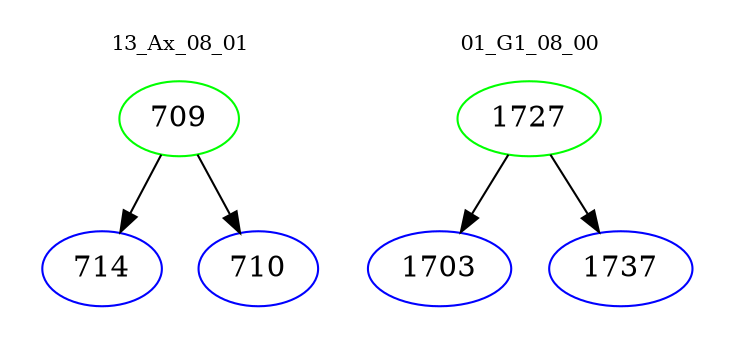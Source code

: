 digraph{
subgraph cluster_0 {
color = white
label = "13_Ax_08_01";
fontsize=10;
T0_709 [label="709", color="green"]
T0_709 -> T0_714 [color="black"]
T0_714 [label="714", color="blue"]
T0_709 -> T0_710 [color="black"]
T0_710 [label="710", color="blue"]
}
subgraph cluster_1 {
color = white
label = "01_G1_08_00";
fontsize=10;
T1_1727 [label="1727", color="green"]
T1_1727 -> T1_1703 [color="black"]
T1_1703 [label="1703", color="blue"]
T1_1727 -> T1_1737 [color="black"]
T1_1737 [label="1737", color="blue"]
}
}
